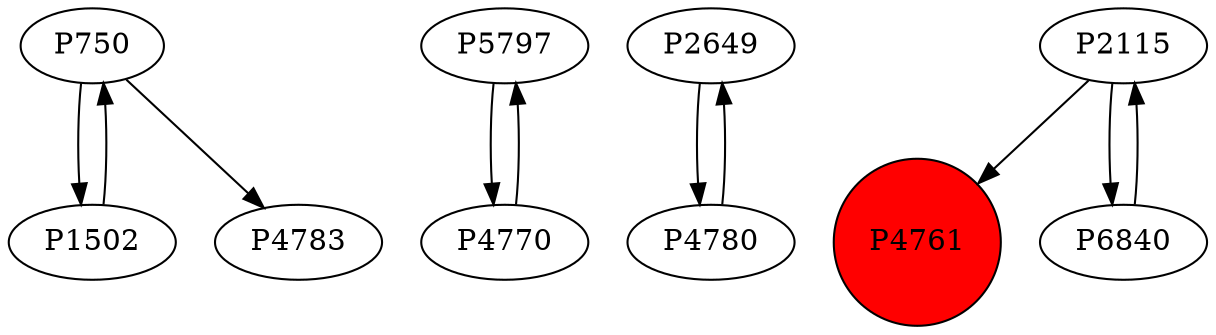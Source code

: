 digraph {
	P750 -> P1502
	P5797 -> P4770
	P4770 -> P5797
	P2649 -> P4780
	P4780 -> P2649
	P1502 -> P750
	P750 -> P4783
	P2115 -> P4761
	P2115 -> P6840
	P6840 -> P2115
	P4761 [shape=circle]
	P4761 [style=filled]
	P4761 [fillcolor=red]
}